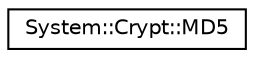 digraph G
{
  edge [fontname="Helvetica",fontsize="10",labelfontname="Helvetica",labelfontsize="10"];
  node [fontname="Helvetica",fontsize="10",shape=record];
  rankdir="LR";
  Node1 [label="System::Crypt::MD5",height=0.2,width=0.4,color="black", fillcolor="white", style="filled",URL="$class_system_1_1_crypt_1_1_m_d5.html"];
}
